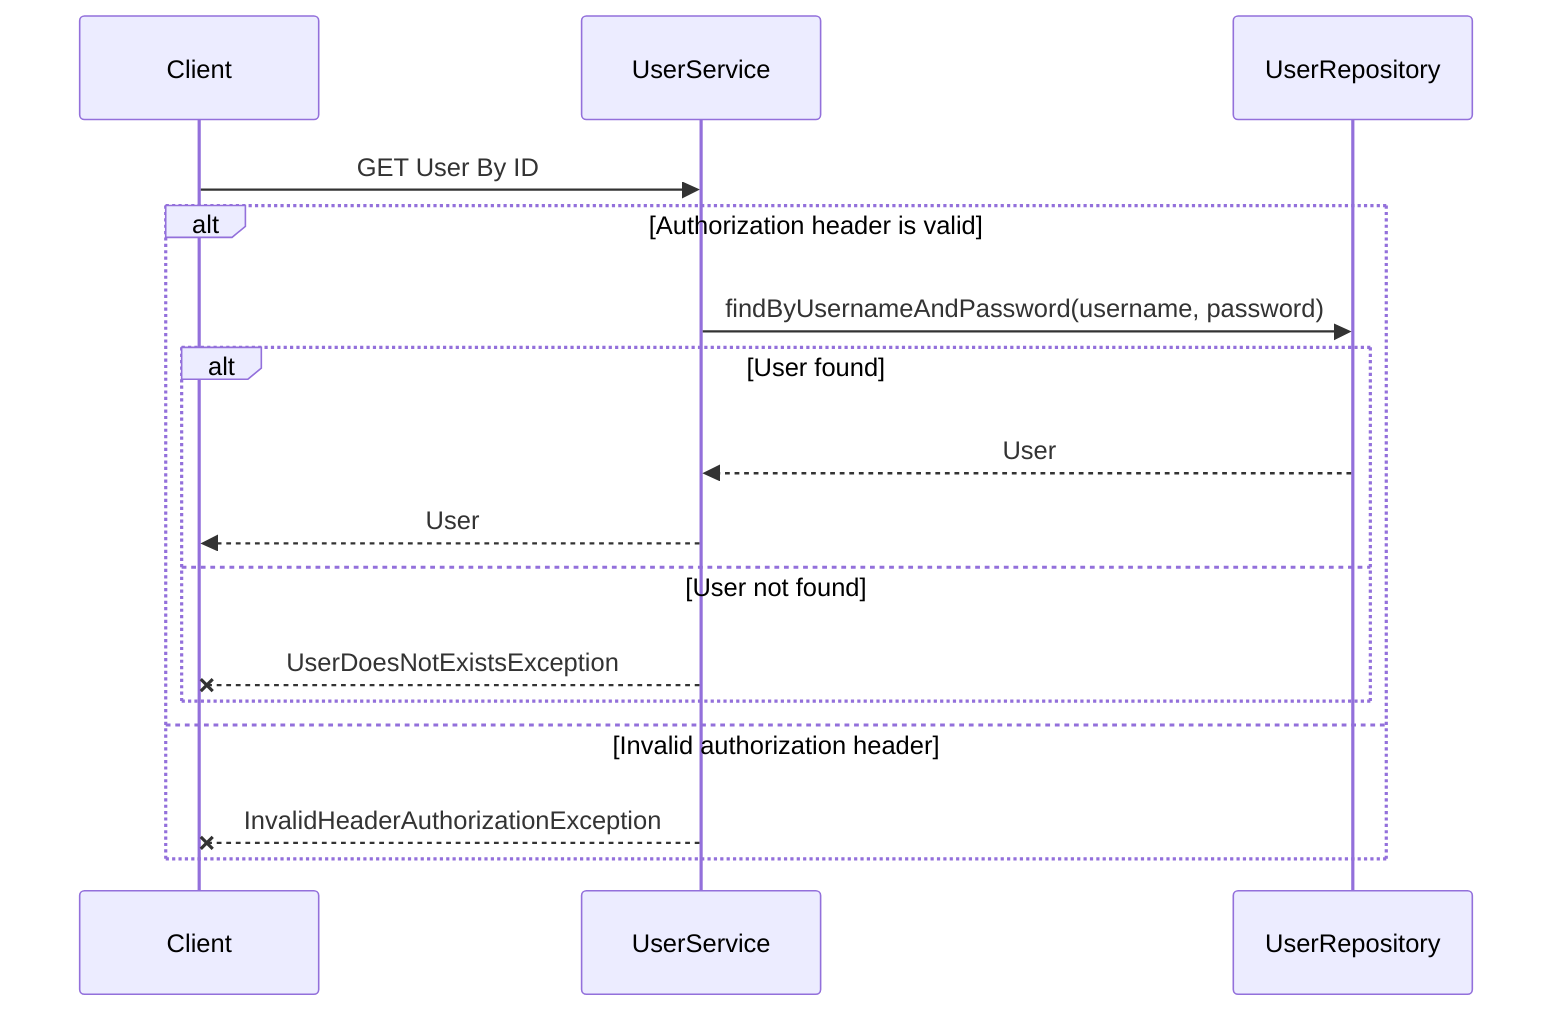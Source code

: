 sequenceDiagram
    participant Client
    participant UserService
    participant UserRepository

    Client ->> UserService: GET User By ID
    alt Authorization header is valid
        UserService ->> UserRepository: findByUsernameAndPassword(username, password)
    alt User found
        UserRepository -->> UserService: User
        UserService -->> Client: User
    else User not found
        UserService --x Client: UserDoesNotExistsException
    end
    else Invalid authorization header
        UserService --x Client: InvalidHeaderAuthorizationException
    end